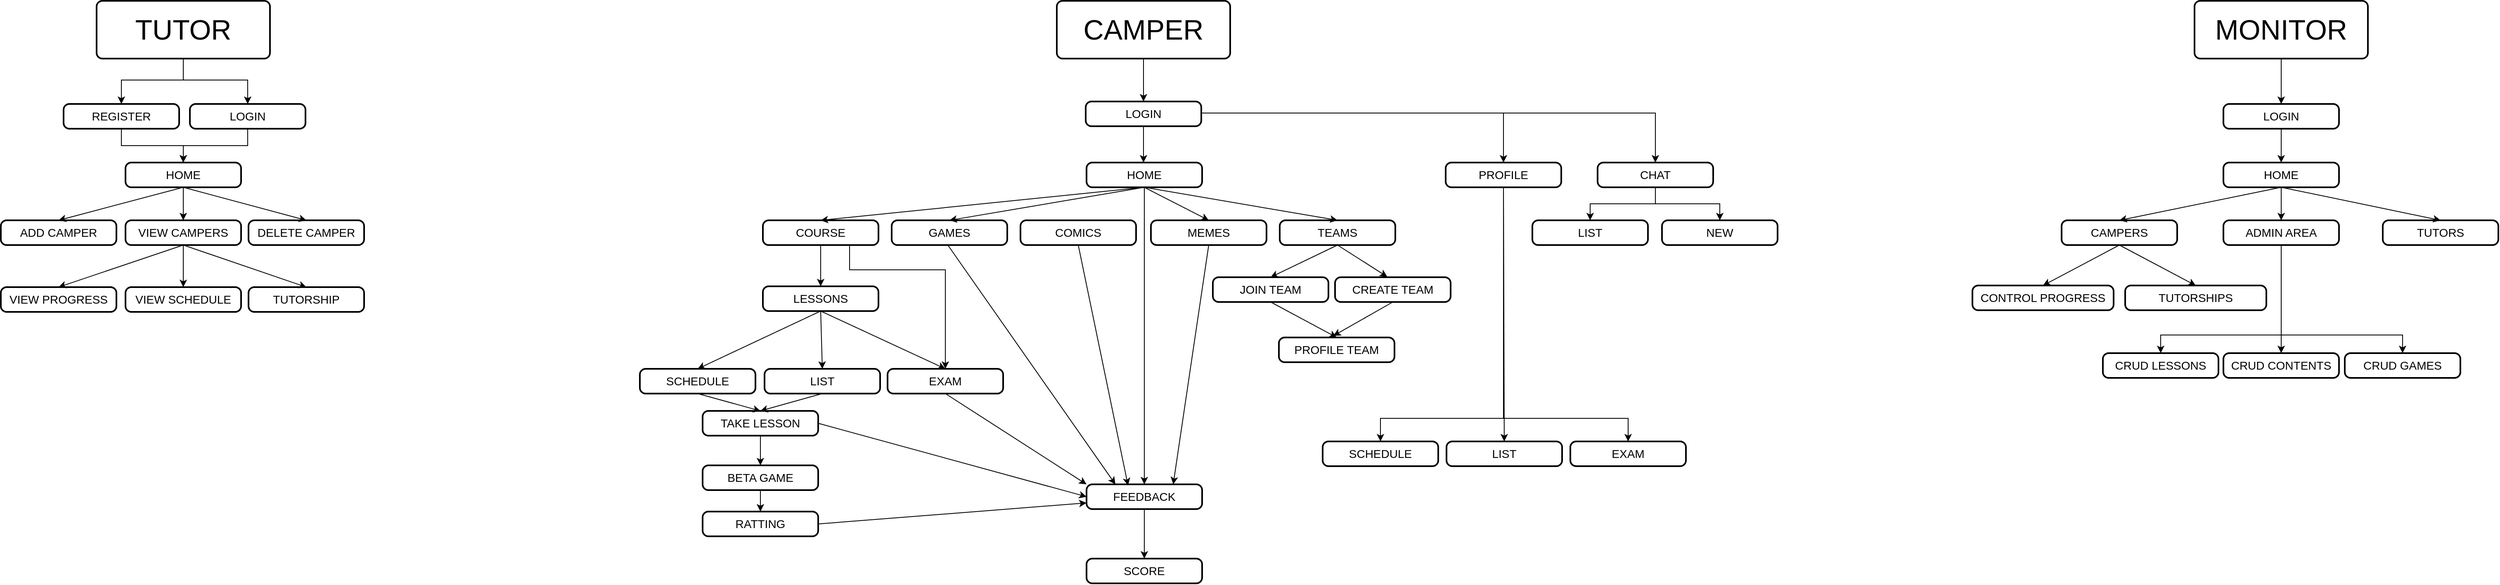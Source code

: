 <mxfile version="13.8.1" type="github">
  <diagram name="Page-1" id="edf60f1a-56cd-e834-aa8a-f176f3a09ee4">
    <mxGraphModel dx="3443" dy="1923" grid="0" gridSize="10" guides="1" tooltips="1" connect="1" arrows="1" fold="1" page="1" pageScale="1" pageWidth="1100" pageHeight="850" background="#ffffff" math="0" shadow="0">
      <root>
        <mxCell id="0" />
        <mxCell id="1" parent="0" />
        <mxCell id="YypiUaQU-NmCMD16whfk-33" value="" style="group" vertex="1" connectable="0" parent="1">
          <mxGeometry x="815" y="104" width="1378" height="706" as="geometry" />
        </mxCell>
        <mxCell id="gXM7lQSjL1Jpcok_i52--44" value="&lt;span style=&quot;font-size: 14px&quot;&gt;FEEDBACK&lt;/span&gt;" style="rounded=1;whiteSpace=wrap;html=1;absoluteArcSize=1;arcSize=14;strokeWidth=2;" parent="YypiUaQU-NmCMD16whfk-33" vertex="1">
          <mxGeometry x="541" y="586" width="140" height="30" as="geometry" />
        </mxCell>
        <mxCell id="gXM7lQSjL1Jpcok_i52--74" style="edgeStyle=none;rounded=0;orthogonalLoop=1;jettySize=auto;html=1;exitX=0.5;exitY=1;exitDx=0;exitDy=0;entryX=0.25;entryY=0;entryDx=0;entryDy=0;" parent="YypiUaQU-NmCMD16whfk-33" target="gXM7lQSjL1Jpcok_i52--44" edge="1">
          <mxGeometry relative="1" as="geometry">
            <mxPoint x="500" y="576" as="targetPoint" />
            <mxPoint x="373.0" y="296" as="sourcePoint" />
          </mxGeometry>
        </mxCell>
        <mxCell id="gXM7lQSjL1Jpcok_i52--50" value="&lt;span style=&quot;font-size: 14px&quot;&gt;GAMES&lt;/span&gt;" style="rounded=1;whiteSpace=wrap;html=1;absoluteArcSize=1;arcSize=14;strokeWidth=2;" parent="YypiUaQU-NmCMD16whfk-33" vertex="1">
          <mxGeometry x="305" y="266" width="140" height="30" as="geometry" />
        </mxCell>
        <mxCell id="gXM7lQSjL1Jpcok_i52--34" value="&lt;font style=&quot;font-size: 34px&quot;&gt;CAMPER&lt;/font&gt;" style="rounded=1;whiteSpace=wrap;html=1;absoluteArcSize=1;arcSize=14;strokeWidth=2;" parent="YypiUaQU-NmCMD16whfk-33" vertex="1">
          <mxGeometry x="505" width="210" height="70" as="geometry" />
        </mxCell>
        <mxCell id="gXM7lQSjL1Jpcok_i52--38" style="edgeStyle=none;rounded=0;orthogonalLoop=1;jettySize=auto;html=1;exitX=0.5;exitY=1;exitDx=0;exitDy=0;entryX=0.5;entryY=0;entryDx=0;entryDy=0;" parent="YypiUaQU-NmCMD16whfk-33" source="gXM7lQSjL1Jpcok_i52--40" target="gXM7lQSjL1Jpcok_i52--44" edge="1">
          <mxGeometry relative="1" as="geometry" />
        </mxCell>
        <mxCell id="gXM7lQSjL1Jpcok_i52--51" style="rounded=0;orthogonalLoop=1;jettySize=auto;elbow=vertical;html=1;exitX=0.5;exitY=1;exitDx=0;exitDy=0;entryX=0.5;entryY=0;entryDx=0;entryDy=0;" parent="YypiUaQU-NmCMD16whfk-33" source="gXM7lQSjL1Jpcok_i52--40" target="gXM7lQSjL1Jpcok_i52--50" edge="1">
          <mxGeometry relative="1" as="geometry" />
        </mxCell>
        <mxCell id="gXM7lQSjL1Jpcok_i52--54" style="edgeStyle=none;rounded=0;orthogonalLoop=1;jettySize=auto;html=1;entryX=0.5;entryY=0;entryDx=0;entryDy=0;" parent="YypiUaQU-NmCMD16whfk-33" target="gXM7lQSjL1Jpcok_i52--53" edge="1">
          <mxGeometry relative="1" as="geometry">
            <mxPoint x="1046" y="136" as="sourcePoint" />
          </mxGeometry>
        </mxCell>
        <mxCell id="gXM7lQSjL1Jpcok_i52--40" value="&lt;span style=&quot;font-size: 14px&quot;&gt;HOME&lt;/span&gt;" style="rounded=1;whiteSpace=wrap;html=1;absoluteArcSize=1;arcSize=14;strokeWidth=2;verticalAlign=middle;" parent="YypiUaQU-NmCMD16whfk-33" vertex="1">
          <mxGeometry x="541" y="196" width="140" height="30" as="geometry" />
        </mxCell>
        <mxCell id="gXM7lQSjL1Jpcok_i52--97" style="edgeStyle=none;rounded=0;orthogonalLoop=1;jettySize=auto;html=1;exitX=0.5;exitY=1;exitDx=0;exitDy=0;entryX=0.75;entryY=0;entryDx=0;entryDy=0;" parent="YypiUaQU-NmCMD16whfk-33" source="gXM7lQSjL1Jpcok_i52--43" target="gXM7lQSjL1Jpcok_i52--44" edge="1">
          <mxGeometry relative="1" as="geometry" />
        </mxCell>
        <mxCell id="gXM7lQSjL1Jpcok_i52--43" value="&lt;span style=&quot;font-size: 14px&quot;&gt;MEMES&lt;/span&gt;" style="rounded=1;whiteSpace=wrap;html=1;absoluteArcSize=1;arcSize=14;strokeWidth=2;verticalAlign=middle;" parent="YypiUaQU-NmCMD16whfk-33" vertex="1">
          <mxGeometry x="619" y="266" width="140" height="30" as="geometry" />
        </mxCell>
        <mxCell id="gXM7lQSjL1Jpcok_i52--37" style="edgeStyle=none;rounded=0;orthogonalLoop=1;jettySize=auto;html=1;entryX=0.5;entryY=0;entryDx=0;entryDy=0;exitX=0.5;exitY=1;exitDx=0;exitDy=0;" parent="YypiUaQU-NmCMD16whfk-33" source="gXM7lQSjL1Jpcok_i52--40" target="gXM7lQSjL1Jpcok_i52--43" edge="1">
          <mxGeometry relative="1" as="geometry" />
        </mxCell>
        <mxCell id="gXM7lQSjL1Jpcok_i52--45" value="&lt;span style=&quot;font-size: 14px&quot;&gt;TEAMS&lt;/span&gt;" style="rounded=1;whiteSpace=wrap;html=1;absoluteArcSize=1;arcSize=14;strokeWidth=2;" parent="YypiUaQU-NmCMD16whfk-33" vertex="1">
          <mxGeometry x="775" y="266" width="140" height="30" as="geometry" />
        </mxCell>
        <mxCell id="gXM7lQSjL1Jpcok_i52--39" style="edgeStyle=none;rounded=0;orthogonalLoop=1;jettySize=auto;html=1;exitX=0.5;exitY=1;exitDx=0;exitDy=0;entryX=0.5;entryY=0;entryDx=0;entryDy=0;" parent="YypiUaQU-NmCMD16whfk-33" source="gXM7lQSjL1Jpcok_i52--40" target="gXM7lQSjL1Jpcok_i52--45" edge="1">
          <mxGeometry relative="1" as="geometry" />
        </mxCell>
        <mxCell id="gXM7lQSjL1Jpcok_i52--48" style="edgeStyle=elbowEdgeStyle;rounded=0;orthogonalLoop=1;jettySize=auto;elbow=vertical;html=1;exitX=0.5;exitY=1;exitDx=0;exitDy=0;" parent="YypiUaQU-NmCMD16whfk-33" source="gXM7lQSjL1Jpcok_i52--49" edge="1">
          <mxGeometry relative="1" as="geometry">
            <mxPoint x="610" y="196" as="targetPoint" />
          </mxGeometry>
        </mxCell>
        <mxCell id="gXM7lQSjL1Jpcok_i52--49" value="&lt;font style=&quot;font-size: 14px&quot;&gt;LOGIN&lt;/font&gt;" style="rounded=1;whiteSpace=wrap;html=1;absoluteArcSize=1;arcSize=14;strokeWidth=2;" parent="YypiUaQU-NmCMD16whfk-33" vertex="1">
          <mxGeometry x="540" y="122" width="140" height="30" as="geometry" />
        </mxCell>
        <mxCell id="gXM7lQSjL1Jpcok_i52--33" style="edgeStyle=elbowEdgeStyle;rounded=0;orthogonalLoop=1;jettySize=auto;elbow=vertical;html=1;exitX=0.5;exitY=1;exitDx=0;exitDy=0;" parent="YypiUaQU-NmCMD16whfk-33" source="gXM7lQSjL1Jpcok_i52--34" target="gXM7lQSjL1Jpcok_i52--49" edge="1">
          <mxGeometry relative="1" as="geometry">
            <Array as="points">
              <mxPoint x="690" y="96" />
              <mxPoint x="650" y="96" />
              <mxPoint x="640" y="96" />
            </Array>
          </mxGeometry>
        </mxCell>
        <mxCell id="gXM7lQSjL1Jpcok_i52--53" value="&lt;span style=&quot;font-size: 14px&quot;&gt;PROFILE&lt;/span&gt;" style="rounded=1;whiteSpace=wrap;html=1;absoluteArcSize=1;arcSize=14;strokeWidth=2;" parent="YypiUaQU-NmCMD16whfk-33" vertex="1">
          <mxGeometry x="976" y="196.0" width="140" height="30" as="geometry" />
        </mxCell>
        <mxCell id="gXM7lQSjL1Jpcok_i52--65" value="&lt;span style=&quot;font-size: 14px&quot;&gt;SCHEDULE&lt;/span&gt;" style="rounded=1;whiteSpace=wrap;html=1;absoluteArcSize=1;arcSize=14;strokeWidth=2;" parent="YypiUaQU-NmCMD16whfk-33" vertex="1">
          <mxGeometry y="446" width="140" height="30" as="geometry" />
        </mxCell>
        <mxCell id="gXM7lQSjL1Jpcok_i52--66" value="&lt;span style=&quot;font-size: 14px&quot;&gt;LIST&lt;/span&gt;" style="rounded=1;whiteSpace=wrap;html=1;absoluteArcSize=1;arcSize=14;strokeWidth=2;" parent="YypiUaQU-NmCMD16whfk-33" vertex="1">
          <mxGeometry x="151" y="446" width="140" height="30" as="geometry" />
        </mxCell>
        <mxCell id="gXM7lQSjL1Jpcok_i52--69" style="edgeStyle=none;rounded=0;orthogonalLoop=1;jettySize=auto;html=1;exitX=0.5;exitY=1;exitDx=0;exitDy=0;entryX=0.5;entryY=0;entryDx=0;entryDy=0;" parent="YypiUaQU-NmCMD16whfk-33" source="gXM7lQSjL1Jpcok_i52--87" target="gXM7lQSjL1Jpcok_i52--66" edge="1">
          <mxGeometry relative="1" as="geometry" />
        </mxCell>
        <mxCell id="gXM7lQSjL1Jpcok_i52--67" value="&lt;span style=&quot;font-size: 14px&quot;&gt;COURSE&lt;/span&gt;" style="rounded=1;whiteSpace=wrap;html=1;absoluteArcSize=1;arcSize=14;strokeWidth=2;verticalAlign=middle;" parent="YypiUaQU-NmCMD16whfk-33" vertex="1">
          <mxGeometry x="149" y="266" width="140" height="30" as="geometry" />
        </mxCell>
        <mxCell id="gXM7lQSjL1Jpcok_i52--68" style="edgeStyle=none;rounded=0;orthogonalLoop=1;jettySize=auto;html=1;exitX=0.5;exitY=1;exitDx=0;exitDy=0;entryX=0.5;entryY=0;entryDx=0;entryDy=0;" parent="YypiUaQU-NmCMD16whfk-33" source="gXM7lQSjL1Jpcok_i52--40" target="gXM7lQSjL1Jpcok_i52--67" edge="1">
          <mxGeometry relative="1" as="geometry" />
        </mxCell>
        <mxCell id="gXM7lQSjL1Jpcok_i52--99" style="edgeStyle=none;rounded=0;orthogonalLoop=1;jettySize=auto;html=1;exitX=1;exitY=0.5;exitDx=0;exitDy=0;entryX=0;entryY=0.5;entryDx=0;entryDy=0;" parent="YypiUaQU-NmCMD16whfk-33" source="gXM7lQSjL1Jpcok_i52--70" target="gXM7lQSjL1Jpcok_i52--44" edge="1">
          <mxGeometry relative="1" as="geometry" />
        </mxCell>
        <mxCell id="gXM7lQSjL1Jpcok_i52--70" value="&lt;span style=&quot;font-size: 14px&quot;&gt;TAKE LESSON&lt;/span&gt;" style="rounded=1;whiteSpace=wrap;html=1;absoluteArcSize=1;arcSize=14;strokeWidth=2;" parent="YypiUaQU-NmCMD16whfk-33" vertex="1">
          <mxGeometry x="76" y="497" width="140" height="30" as="geometry" />
        </mxCell>
        <mxCell id="gXM7lQSjL1Jpcok_i52--71" style="edgeStyle=none;rounded=0;orthogonalLoop=1;jettySize=auto;html=1;exitX=0.5;exitY=1;exitDx=0;exitDy=0;entryX=0.5;entryY=0;entryDx=0;entryDy=0;" parent="YypiUaQU-NmCMD16whfk-33" source="gXM7lQSjL1Jpcok_i52--65" target="gXM7lQSjL1Jpcok_i52--70" edge="1">
          <mxGeometry relative="1" as="geometry" />
        </mxCell>
        <mxCell id="gXM7lQSjL1Jpcok_i52--72" style="edgeStyle=none;rounded=0;orthogonalLoop=1;jettySize=auto;html=1;exitX=0.5;exitY=1;exitDx=0;exitDy=0;entryX=0.5;entryY=0;entryDx=0;entryDy=0;" parent="YypiUaQU-NmCMD16whfk-33" source="gXM7lQSjL1Jpcok_i52--66" target="gXM7lQSjL1Jpcok_i52--70" edge="1">
          <mxGeometry relative="1" as="geometry" />
        </mxCell>
        <mxCell id="gXM7lQSjL1Jpcok_i52--77" value="&lt;span style=&quot;font-size: 14px&quot;&gt;BETA GAME&lt;/span&gt;" style="rounded=1;whiteSpace=wrap;html=1;absoluteArcSize=1;arcSize=14;strokeWidth=2;" parent="YypiUaQU-NmCMD16whfk-33" vertex="1">
          <mxGeometry x="76" y="563" width="140" height="30" as="geometry" />
        </mxCell>
        <mxCell id="gXM7lQSjL1Jpcok_i52--78" style="edgeStyle=none;rounded=0;orthogonalLoop=1;jettySize=auto;html=1;exitX=0.5;exitY=1;exitDx=0;exitDy=0;entryX=0.5;entryY=0;entryDx=0;entryDy=0;" parent="YypiUaQU-NmCMD16whfk-33" source="gXM7lQSjL1Jpcok_i52--70" target="gXM7lQSjL1Jpcok_i52--77" edge="1">
          <mxGeometry relative="1" as="geometry" />
        </mxCell>
        <mxCell id="gXM7lQSjL1Jpcok_i52--100" style="edgeStyle=none;rounded=0;orthogonalLoop=1;jettySize=auto;html=1;exitX=1;exitY=0.5;exitDx=0;exitDy=0;entryX=0;entryY=0.75;entryDx=0;entryDy=0;" parent="YypiUaQU-NmCMD16whfk-33" source="gXM7lQSjL1Jpcok_i52--79" target="gXM7lQSjL1Jpcok_i52--44" edge="1">
          <mxGeometry relative="1" as="geometry" />
        </mxCell>
        <mxCell id="gXM7lQSjL1Jpcok_i52--79" value="&lt;span style=&quot;font-size: 14px&quot;&gt;RATTING&lt;/span&gt;" style="rounded=1;whiteSpace=wrap;html=1;absoluteArcSize=1;arcSize=14;strokeWidth=2;" parent="YypiUaQU-NmCMD16whfk-33" vertex="1">
          <mxGeometry x="76" y="619" width="140" height="30" as="geometry" />
        </mxCell>
        <mxCell id="gXM7lQSjL1Jpcok_i52--80" style="edgeStyle=none;rounded=0;orthogonalLoop=1;jettySize=auto;html=1;exitX=0.5;exitY=1;exitDx=0;exitDy=0;entryX=0.5;entryY=0;entryDx=0;entryDy=0;" parent="YypiUaQU-NmCMD16whfk-33" source="gXM7lQSjL1Jpcok_i52--77" target="gXM7lQSjL1Jpcok_i52--79" edge="1">
          <mxGeometry relative="1" as="geometry" />
        </mxCell>
        <mxCell id="gXM7lQSjL1Jpcok_i52--81" value="&lt;span style=&quot;font-size: 14px&quot;&gt;JOIN TEAM&lt;/span&gt;" style="rounded=1;whiteSpace=wrap;html=1;absoluteArcSize=1;arcSize=14;strokeWidth=2;" parent="YypiUaQU-NmCMD16whfk-33" vertex="1">
          <mxGeometry x="694" y="335" width="140" height="30" as="geometry" />
        </mxCell>
        <mxCell id="gXM7lQSjL1Jpcok_i52--82" style="edgeStyle=none;rounded=0;orthogonalLoop=1;jettySize=auto;html=1;exitX=0.5;exitY=1;exitDx=0;exitDy=0;entryX=0.5;entryY=0;entryDx=0;entryDy=0;" parent="YypiUaQU-NmCMD16whfk-33" source="gXM7lQSjL1Jpcok_i52--45" target="gXM7lQSjL1Jpcok_i52--81" edge="1">
          <mxGeometry relative="1" as="geometry" />
        </mxCell>
        <mxCell id="gXM7lQSjL1Jpcok_i52--109" style="edgeStyle=none;rounded=0;orthogonalLoop=1;jettySize=auto;html=1;exitX=0.5;exitY=1;exitDx=0;exitDy=0;" parent="YypiUaQU-NmCMD16whfk-33" source="gXM7lQSjL1Jpcok_i52--83" edge="1">
          <mxGeometry relative="1" as="geometry">
            <mxPoint x="840" y="406" as="targetPoint" />
          </mxGeometry>
        </mxCell>
        <mxCell id="gXM7lQSjL1Jpcok_i52--83" value="&lt;span style=&quot;font-size: 14px&quot;&gt;CREATE TEAM&lt;/span&gt;" style="rounded=1;whiteSpace=wrap;html=1;absoluteArcSize=1;arcSize=14;strokeWidth=2;" parent="YypiUaQU-NmCMD16whfk-33" vertex="1">
          <mxGeometry x="842" y="335" width="140" height="30" as="geometry" />
        </mxCell>
        <mxCell id="gXM7lQSjL1Jpcok_i52--84" style="edgeStyle=none;rounded=0;orthogonalLoop=1;jettySize=auto;html=1;exitX=0.5;exitY=1;exitDx=0;exitDy=0;entryX=0.452;entryY=-0.018;entryDx=0;entryDy=0;entryPerimeter=0;" parent="YypiUaQU-NmCMD16whfk-33" source="gXM7lQSjL1Jpcok_i52--45" target="gXM7lQSjL1Jpcok_i52--83" edge="1">
          <mxGeometry relative="1" as="geometry" />
        </mxCell>
        <mxCell id="gXM7lQSjL1Jpcok_i52--88" value="" style="edgeStyle=none;rounded=0;orthogonalLoop=1;jettySize=auto;html=1;" parent="YypiUaQU-NmCMD16whfk-33" source="gXM7lQSjL1Jpcok_i52--67" target="gXM7lQSjL1Jpcok_i52--87" edge="1">
          <mxGeometry relative="1" as="geometry" />
        </mxCell>
        <mxCell id="gXM7lQSjL1Jpcok_i52--87" value="&lt;span style=&quot;font-size: 14px&quot;&gt;LESSONS&lt;/span&gt;" style="rounded=1;whiteSpace=wrap;html=1;absoluteArcSize=1;arcSize=14;strokeWidth=2;verticalAlign=middle;" parent="YypiUaQU-NmCMD16whfk-33" vertex="1">
          <mxGeometry x="149" y="346" width="140" height="30" as="geometry" />
        </mxCell>
        <mxCell id="gXM7lQSjL1Jpcok_i52--64" style="edgeStyle=none;rounded=0;orthogonalLoop=1;jettySize=auto;html=1;exitX=0.5;exitY=1;exitDx=0;exitDy=0;entryX=0.5;entryY=0;entryDx=0;entryDy=0;" parent="YypiUaQU-NmCMD16whfk-33" source="gXM7lQSjL1Jpcok_i52--87" target="gXM7lQSjL1Jpcok_i52--65" edge="1">
          <mxGeometry relative="1" as="geometry">
            <mxPoint x="309" y="346" as="targetPoint" />
          </mxGeometry>
        </mxCell>
        <mxCell id="gXM7lQSjL1Jpcok_i52--98" style="edgeStyle=none;rounded=0;orthogonalLoop=1;jettySize=auto;html=1;exitX=0.5;exitY=1;exitDx=0;exitDy=0;entryX=0;entryY=0;entryDx=0;entryDy=0;" parent="YypiUaQU-NmCMD16whfk-33" source="gXM7lQSjL1Jpcok_i52--89" target="gXM7lQSjL1Jpcok_i52--44" edge="1">
          <mxGeometry relative="1" as="geometry" />
        </mxCell>
        <mxCell id="gXM7lQSjL1Jpcok_i52--89" value="&lt;span style=&quot;font-size: 14px&quot;&gt;EXAM&lt;/span&gt;" style="rounded=1;whiteSpace=wrap;html=1;absoluteArcSize=1;arcSize=14;strokeWidth=2;" parent="YypiUaQU-NmCMD16whfk-33" vertex="1">
          <mxGeometry x="300" y="446" width="140" height="30" as="geometry" />
        </mxCell>
        <mxCell id="gXM7lQSjL1Jpcok_i52--91" style="edgeStyle=orthogonalEdgeStyle;rounded=0;orthogonalLoop=1;jettySize=auto;html=1;exitX=0.75;exitY=1;exitDx=0;exitDy=0;" parent="YypiUaQU-NmCMD16whfk-33" source="gXM7lQSjL1Jpcok_i52--67" target="gXM7lQSjL1Jpcok_i52--89" edge="1">
          <mxGeometry relative="1" as="geometry">
            <Array as="points">
              <mxPoint x="254" y="326" />
              <mxPoint x="370" y="326" />
            </Array>
          </mxGeometry>
        </mxCell>
        <mxCell id="gXM7lQSjL1Jpcok_i52--90" style="edgeStyle=none;rounded=0;orthogonalLoop=1;jettySize=auto;html=1;exitX=0.5;exitY=1;exitDx=0;exitDy=0;entryX=0.5;entryY=0;entryDx=0;entryDy=0;" parent="YypiUaQU-NmCMD16whfk-33" source="gXM7lQSjL1Jpcok_i52--87" target="gXM7lQSjL1Jpcok_i52--89" edge="1">
          <mxGeometry relative="1" as="geometry" />
        </mxCell>
        <mxCell id="gXM7lQSjL1Jpcok_i52--96" style="edgeStyle=none;rounded=0;orthogonalLoop=1;jettySize=auto;html=1;exitX=0.5;exitY=1;exitDx=0;exitDy=0;entryX=0.359;entryY=0.043;entryDx=0;entryDy=0;entryPerimeter=0;" parent="YypiUaQU-NmCMD16whfk-33" source="gXM7lQSjL1Jpcok_i52--94" target="gXM7lQSjL1Jpcok_i52--44" edge="1">
          <mxGeometry relative="1" as="geometry" />
        </mxCell>
        <mxCell id="gXM7lQSjL1Jpcok_i52--94" value="&lt;span style=&quot;font-size: 14px&quot;&gt;COMICS&lt;/span&gt;" style="rounded=1;whiteSpace=wrap;html=1;absoluteArcSize=1;arcSize=14;strokeWidth=2;" parent="YypiUaQU-NmCMD16whfk-33" vertex="1">
          <mxGeometry x="461" y="266" width="140" height="30" as="geometry" />
        </mxCell>
        <mxCell id="gXM7lQSjL1Jpcok_i52--101" value="&lt;span style=&quot;font-size: 14px&quot;&gt;SCORE&lt;/span&gt;" style="rounded=1;whiteSpace=wrap;html=1;absoluteArcSize=1;arcSize=14;strokeWidth=2;" parent="YypiUaQU-NmCMD16whfk-33" vertex="1">
          <mxGeometry x="541.0" y="676" width="140" height="30" as="geometry" />
        </mxCell>
        <mxCell id="gXM7lQSjL1Jpcok_i52--102" style="edgeStyle=none;rounded=0;orthogonalLoop=1;jettySize=auto;html=1;exitX=0.5;exitY=1;exitDx=0;exitDy=0;entryX=0.5;entryY=0;entryDx=0;entryDy=0;" parent="YypiUaQU-NmCMD16whfk-33" source="gXM7lQSjL1Jpcok_i52--44" target="gXM7lQSjL1Jpcok_i52--101" edge="1">
          <mxGeometry relative="1" as="geometry" />
        </mxCell>
        <mxCell id="gXM7lQSjL1Jpcok_i52--104" value="&lt;span style=&quot;font-size: 14px&quot;&gt;PROFILE TEAM&lt;/span&gt;" style="rounded=1;whiteSpace=wrap;html=1;absoluteArcSize=1;arcSize=14;strokeWidth=2;" parent="YypiUaQU-NmCMD16whfk-33" vertex="1">
          <mxGeometry x="774" y="408" width="140" height="30" as="geometry" />
        </mxCell>
        <mxCell id="gXM7lQSjL1Jpcok_i52--108" style="edgeStyle=none;rounded=0;orthogonalLoop=1;jettySize=auto;html=1;exitX=0.5;exitY=1;exitDx=0;exitDy=0;entryX=0.5;entryY=0;entryDx=0;entryDy=0;" parent="YypiUaQU-NmCMD16whfk-33" source="gXM7lQSjL1Jpcok_i52--81" target="gXM7lQSjL1Jpcok_i52--104" edge="1">
          <mxGeometry relative="1" as="geometry" />
        </mxCell>
        <mxCell id="gXM7lQSjL1Jpcok_i52--111" value="&lt;span style=&quot;font-size: 14px&quot;&gt;CHAT&lt;/span&gt;" style="rounded=1;whiteSpace=wrap;html=1;absoluteArcSize=1;arcSize=14;strokeWidth=2;verticalAlign=middle;" parent="YypiUaQU-NmCMD16whfk-33" vertex="1">
          <mxGeometry x="1160" y="196.0" width="140" height="30" as="geometry" />
        </mxCell>
        <mxCell id="gXM7lQSjL1Jpcok_i52--112" style="edgeStyle=orthogonalEdgeStyle;rounded=0;orthogonalLoop=1;jettySize=auto;html=1;exitX=1;exitY=0.5;exitDx=0;exitDy=0;entryX=0.5;entryY=0;entryDx=0;entryDy=0;" parent="YypiUaQU-NmCMD16whfk-33" source="gXM7lQSjL1Jpcok_i52--49" target="gXM7lQSjL1Jpcok_i52--111" edge="1">
          <mxGeometry relative="1" as="geometry">
            <Array as="points">
              <mxPoint x="680" y="136" />
              <mxPoint x="1230" y="136" />
            </Array>
          </mxGeometry>
        </mxCell>
        <mxCell id="gXM7lQSjL1Jpcok_i52--115" value="&lt;span style=&quot;font-size: 14px&quot;&gt;LIST&lt;/span&gt;" style="rounded=1;whiteSpace=wrap;html=1;absoluteArcSize=1;arcSize=14;strokeWidth=2;" parent="YypiUaQU-NmCMD16whfk-33" vertex="1">
          <mxGeometry x="1081" y="266" width="140" height="30" as="geometry" />
        </mxCell>
        <mxCell id="gXM7lQSjL1Jpcok_i52--122" style="edgeStyle=orthogonalEdgeStyle;rounded=0;orthogonalLoop=1;jettySize=auto;html=1;exitX=0.5;exitY=1;exitDx=0;exitDy=0;entryX=0.5;entryY=0;entryDx=0;entryDy=0;" parent="YypiUaQU-NmCMD16whfk-33" source="gXM7lQSjL1Jpcok_i52--111" target="gXM7lQSjL1Jpcok_i52--115" edge="1">
          <mxGeometry relative="1" as="geometry" />
        </mxCell>
        <mxCell id="gXM7lQSjL1Jpcok_i52--116" value="&lt;span style=&quot;font-size: 14px&quot;&gt;NEW&lt;/span&gt;" style="rounded=1;whiteSpace=wrap;html=1;absoluteArcSize=1;arcSize=14;strokeWidth=2;" parent="YypiUaQU-NmCMD16whfk-33" vertex="1">
          <mxGeometry x="1238" y="266" width="140" height="30" as="geometry" />
        </mxCell>
        <mxCell id="gXM7lQSjL1Jpcok_i52--123" style="edgeStyle=orthogonalEdgeStyle;rounded=0;orthogonalLoop=1;jettySize=auto;html=1;exitX=0.5;exitY=1;exitDx=0;exitDy=0;entryX=0.5;entryY=0;entryDx=0;entryDy=0;" parent="YypiUaQU-NmCMD16whfk-33" source="gXM7lQSjL1Jpcok_i52--111" target="gXM7lQSjL1Jpcok_i52--116" edge="1">
          <mxGeometry relative="1" as="geometry" />
        </mxCell>
        <mxCell id="kyfAYZM5BdH2XVyo6rza-8" value="&lt;span style=&quot;font-size: 14px&quot;&gt;SCHEDULE&lt;/span&gt;" style="rounded=1;whiteSpace=wrap;html=1;absoluteArcSize=1;arcSize=14;strokeWidth=2;" parent="YypiUaQU-NmCMD16whfk-33" vertex="1">
          <mxGeometry x="827" y="534" width="140" height="30" as="geometry" />
        </mxCell>
        <mxCell id="kyfAYZM5BdH2XVyo6rza-1" style="edgeStyle=orthogonalEdgeStyle;rounded=0;orthogonalLoop=1;jettySize=auto;html=1;exitX=0.5;exitY=1;exitDx=0;exitDy=0;entryX=0.5;entryY=0;entryDx=0;entryDy=0;" parent="YypiUaQU-NmCMD16whfk-33" source="gXM7lQSjL1Jpcok_i52--53" target="kyfAYZM5BdH2XVyo6rza-8" edge="1">
          <mxGeometry relative="1" as="geometry">
            <mxPoint x="990" y="444" as="targetPoint" />
            <Array as="points">
              <mxPoint x="1046" y="506" />
              <mxPoint x="897" y="506" />
            </Array>
          </mxGeometry>
        </mxCell>
        <mxCell id="kyfAYZM5BdH2XVyo6rza-9" value="&lt;span style=&quot;font-size: 14px&quot;&gt;LIST&lt;/span&gt;" style="rounded=1;whiteSpace=wrap;html=1;absoluteArcSize=1;arcSize=14;strokeWidth=2;" parent="YypiUaQU-NmCMD16whfk-33" vertex="1">
          <mxGeometry x="977" y="534" width="140" height="30" as="geometry" />
        </mxCell>
        <mxCell id="kyfAYZM5BdH2XVyo6rza-11" style="edgeStyle=none;rounded=0;orthogonalLoop=1;jettySize=auto;html=1;exitX=0.5;exitY=1;exitDx=0;exitDy=0;" parent="YypiUaQU-NmCMD16whfk-33" source="gXM7lQSjL1Jpcok_i52--53" target="kyfAYZM5BdH2XVyo6rza-9" edge="1">
          <mxGeometry relative="1" as="geometry" />
        </mxCell>
        <mxCell id="kyfAYZM5BdH2XVyo6rza-10" value="&lt;span style=&quot;font-size: 14px&quot;&gt;EXAM&lt;/span&gt;" style="rounded=1;whiteSpace=wrap;html=1;absoluteArcSize=1;arcSize=14;strokeWidth=2;" parent="YypiUaQU-NmCMD16whfk-33" vertex="1">
          <mxGeometry x="1127" y="534" width="140" height="30" as="geometry" />
        </mxCell>
        <mxCell id="kyfAYZM5BdH2XVyo6rza-12" style="edgeStyle=orthogonalEdgeStyle;rounded=0;orthogonalLoop=1;jettySize=auto;html=1;exitX=0.5;exitY=1;exitDx=0;exitDy=0;entryX=0.5;entryY=0;entryDx=0;entryDy=0;" parent="YypiUaQU-NmCMD16whfk-33" source="gXM7lQSjL1Jpcok_i52--53" target="kyfAYZM5BdH2XVyo6rza-10" edge="1">
          <mxGeometry relative="1" as="geometry">
            <Array as="points">
              <mxPoint x="1046" y="506" />
              <mxPoint x="1197" y="506" />
            </Array>
          </mxGeometry>
        </mxCell>
        <mxCell id="YypiUaQU-NmCMD16whfk-34" value="" style="group" vertex="1" connectable="0" parent="1">
          <mxGeometry x="41" y="104" width="440" height="377" as="geometry" />
        </mxCell>
        <mxCell id="gXM7lQSjL1Jpcok_i52--10" value="&lt;font style=&quot;font-size: 34px&quot;&gt;TUTOR&lt;/font&gt;" style="rounded=1;whiteSpace=wrap;html=1;absoluteArcSize=1;arcSize=14;strokeWidth=2;" parent="YypiUaQU-NmCMD16whfk-34" vertex="1">
          <mxGeometry x="116" width="210" height="70" as="geometry" />
        </mxCell>
        <mxCell id="gXM7lQSjL1Jpcok_i52--12" value="&lt;font style=&quot;font-size: 14px&quot;&gt;REGISTER&lt;/font&gt;" style="rounded=1;whiteSpace=wrap;html=1;absoluteArcSize=1;arcSize=14;strokeWidth=2;" parent="YypiUaQU-NmCMD16whfk-34" vertex="1">
          <mxGeometry x="76" y="125" width="140" height="30" as="geometry" />
        </mxCell>
        <mxCell id="gXM7lQSjL1Jpcok_i52--11" style="edgeStyle=elbowEdgeStyle;rounded=0;orthogonalLoop=1;jettySize=auto;html=1;exitX=0.5;exitY=1;exitDx=0;exitDy=0;entryX=0.5;entryY=0;entryDx=0;entryDy=0;elbow=vertical;" parent="YypiUaQU-NmCMD16whfk-34" source="gXM7lQSjL1Jpcok_i52--10" target="gXM7lQSjL1Jpcok_i52--12" edge="1">
          <mxGeometry relative="1" as="geometry">
            <mxPoint x="221" y="126" as="targetPoint" />
            <Array as="points">
              <mxPoint x="286" y="96" />
            </Array>
          </mxGeometry>
        </mxCell>
        <mxCell id="gXM7lQSjL1Jpcok_i52--14" value="&lt;span style=&quot;font-size: 14px&quot;&gt;HOME&lt;/span&gt;" style="rounded=1;whiteSpace=wrap;html=1;absoluteArcSize=1;arcSize=14;strokeWidth=2;verticalAlign=middle;" parent="YypiUaQU-NmCMD16whfk-34" vertex="1">
          <mxGeometry x="151" y="196" width="140" height="30" as="geometry" />
        </mxCell>
        <mxCell id="gXM7lQSjL1Jpcok_i52--30" style="edgeStyle=elbowEdgeStyle;rounded=0;orthogonalLoop=1;jettySize=auto;elbow=vertical;html=1;exitX=0.5;exitY=1;exitDx=0;exitDy=0;entryX=0.5;entryY=0;entryDx=0;entryDy=0;" parent="YypiUaQU-NmCMD16whfk-34" source="gXM7lQSjL1Jpcok_i52--12" target="gXM7lQSjL1Jpcok_i52--14" edge="1">
          <mxGeometry relative="1" as="geometry" />
        </mxCell>
        <mxCell id="gXM7lQSjL1Jpcok_i52--15" value="&lt;span style=&quot;font-size: 14px&quot;&gt;VIEW CAMPERS&lt;/span&gt;" style="rounded=1;whiteSpace=wrap;html=1;absoluteArcSize=1;arcSize=14;strokeWidth=2;verticalAlign=middle;" parent="YypiUaQU-NmCMD16whfk-34" vertex="1">
          <mxGeometry x="151" y="266" width="140" height="30" as="geometry" />
        </mxCell>
        <mxCell id="gXM7lQSjL1Jpcok_i52--20" style="edgeStyle=none;rounded=0;orthogonalLoop=1;jettySize=auto;html=1;entryX=0.5;entryY=0;entryDx=0;entryDy=0;" parent="YypiUaQU-NmCMD16whfk-34" source="gXM7lQSjL1Jpcok_i52--14" target="gXM7lQSjL1Jpcok_i52--15" edge="1">
          <mxGeometry relative="1" as="geometry" />
        </mxCell>
        <mxCell id="gXM7lQSjL1Jpcok_i52--16" value="&lt;span style=&quot;font-size: 14px&quot;&gt;ADD CAMPER&lt;/span&gt;" style="rounded=1;whiteSpace=wrap;html=1;absoluteArcSize=1;arcSize=14;strokeWidth=2;" parent="YypiUaQU-NmCMD16whfk-34" vertex="1">
          <mxGeometry y="266" width="140" height="30" as="geometry" />
        </mxCell>
        <mxCell id="gXM7lQSjL1Jpcok_i52--21" style="edgeStyle=none;rounded=0;orthogonalLoop=1;jettySize=auto;html=1;exitX=0.5;exitY=1;exitDx=0;exitDy=0;entryX=0.5;entryY=0;entryDx=0;entryDy=0;" parent="YypiUaQU-NmCMD16whfk-34" source="gXM7lQSjL1Jpcok_i52--14" target="gXM7lQSjL1Jpcok_i52--16" edge="1">
          <mxGeometry relative="1" as="geometry" />
        </mxCell>
        <mxCell id="gXM7lQSjL1Jpcok_i52--17" value="&lt;span style=&quot;font-size: 14px&quot;&gt;DELETE CAMPER&lt;/span&gt;" style="rounded=1;whiteSpace=wrap;html=1;absoluteArcSize=1;arcSize=14;strokeWidth=2;" parent="YypiUaQU-NmCMD16whfk-34" vertex="1">
          <mxGeometry x="300" y="266" width="140" height="30" as="geometry" />
        </mxCell>
        <mxCell id="gXM7lQSjL1Jpcok_i52--22" style="edgeStyle=none;rounded=0;orthogonalLoop=1;jettySize=auto;html=1;exitX=0.5;exitY=1;exitDx=0;exitDy=0;entryX=0.5;entryY=0;entryDx=0;entryDy=0;" parent="YypiUaQU-NmCMD16whfk-34" source="gXM7lQSjL1Jpcok_i52--14" target="gXM7lQSjL1Jpcok_i52--17" edge="1">
          <mxGeometry relative="1" as="geometry" />
        </mxCell>
        <mxCell id="gXM7lQSjL1Jpcok_i52--24" value="&lt;span style=&quot;font-size: 14px&quot;&gt;VIEW PROGRESS&lt;/span&gt;" style="rounded=1;whiteSpace=wrap;html=1;absoluteArcSize=1;arcSize=14;strokeWidth=2;verticalAlign=middle;" parent="YypiUaQU-NmCMD16whfk-34" vertex="1">
          <mxGeometry y="347" width="140" height="30" as="geometry" />
        </mxCell>
        <mxCell id="gXM7lQSjL1Jpcok_i52--23" style="edgeStyle=none;rounded=0;orthogonalLoop=1;jettySize=auto;html=1;entryX=0.5;entryY=0;entryDx=0;entryDy=0;exitX=0.5;exitY=1;exitDx=0;exitDy=0;" parent="YypiUaQU-NmCMD16whfk-34" source="gXM7lQSjL1Jpcok_i52--15" target="gXM7lQSjL1Jpcok_i52--24" edge="1">
          <mxGeometry relative="1" as="geometry">
            <mxPoint x="221" y="346" as="targetPoint" />
          </mxGeometry>
        </mxCell>
        <mxCell id="gXM7lQSjL1Jpcok_i52--25" value="&lt;span style=&quot;font-size: 14px&quot;&gt;TUTORSHIP&lt;/span&gt;" style="rounded=1;whiteSpace=wrap;html=1;absoluteArcSize=1;arcSize=14;strokeWidth=2;verticalAlign=middle;" parent="YypiUaQU-NmCMD16whfk-34" vertex="1">
          <mxGeometry x="300" y="347" width="140" height="30" as="geometry" />
        </mxCell>
        <mxCell id="gXM7lQSjL1Jpcok_i52--26" style="edgeStyle=none;rounded=0;orthogonalLoop=1;jettySize=auto;html=1;exitX=0.5;exitY=1;exitDx=0;exitDy=0;entryX=0.5;entryY=0;entryDx=0;entryDy=0;" parent="YypiUaQU-NmCMD16whfk-34" source="gXM7lQSjL1Jpcok_i52--15" target="gXM7lQSjL1Jpcok_i52--25" edge="1">
          <mxGeometry relative="1" as="geometry" />
        </mxCell>
        <mxCell id="gXM7lQSjL1Jpcok_i52--31" style="edgeStyle=elbowEdgeStyle;rounded=0;orthogonalLoop=1;jettySize=auto;elbow=vertical;html=1;exitX=0.5;exitY=1;exitDx=0;exitDy=0;entryX=0.5;entryY=0;entryDx=0;entryDy=0;" parent="YypiUaQU-NmCMD16whfk-34" source="gXM7lQSjL1Jpcok_i52--28" target="gXM7lQSjL1Jpcok_i52--14" edge="1">
          <mxGeometry relative="1" as="geometry">
            <mxPoint x="219" y="196" as="targetPoint" />
          </mxGeometry>
        </mxCell>
        <mxCell id="gXM7lQSjL1Jpcok_i52--28" value="&lt;font style=&quot;font-size: 14px&quot;&gt;LOGIN&lt;/font&gt;" style="rounded=1;whiteSpace=wrap;html=1;absoluteArcSize=1;arcSize=14;strokeWidth=2;" parent="YypiUaQU-NmCMD16whfk-34" vertex="1">
          <mxGeometry x="229" y="125" width="140" height="30" as="geometry" />
        </mxCell>
        <mxCell id="gXM7lQSjL1Jpcok_i52--29" style="edgeStyle=elbowEdgeStyle;rounded=0;orthogonalLoop=1;jettySize=auto;elbow=vertical;html=1;exitX=0.5;exitY=1;exitDx=0;exitDy=0;" parent="YypiUaQU-NmCMD16whfk-34" source="gXM7lQSjL1Jpcok_i52--10" target="gXM7lQSjL1Jpcok_i52--28" edge="1">
          <mxGeometry relative="1" as="geometry">
            <Array as="points">
              <mxPoint x="299" y="96" />
              <mxPoint x="259" y="96" />
              <mxPoint x="249" y="96" />
            </Array>
          </mxGeometry>
        </mxCell>
        <mxCell id="gXM7lQSjL1Jpcok_i52--56" value="&lt;span style=&quot;font-size: 14px&quot;&gt;VIEW SCHEDULE&lt;/span&gt;" style="rounded=1;whiteSpace=wrap;html=1;absoluteArcSize=1;arcSize=14;strokeWidth=2;verticalAlign=middle;" parent="YypiUaQU-NmCMD16whfk-34" vertex="1">
          <mxGeometry x="151" y="347" width="140" height="30" as="geometry" />
        </mxCell>
        <mxCell id="gXM7lQSjL1Jpcok_i52--63" style="edgeStyle=none;rounded=0;orthogonalLoop=1;jettySize=auto;html=1;exitX=0.5;exitY=1;exitDx=0;exitDy=0;entryX=0.5;entryY=0;entryDx=0;entryDy=0;" parent="YypiUaQU-NmCMD16whfk-34" source="gXM7lQSjL1Jpcok_i52--15" target="gXM7lQSjL1Jpcok_i52--56" edge="1">
          <mxGeometry relative="1" as="geometry" />
        </mxCell>
        <mxCell id="YypiUaQU-NmCMD16whfk-35" value="" style="group" vertex="1" connectable="0" parent="1">
          <mxGeometry x="2429.0" y="104" width="637.0" height="457" as="geometry" />
        </mxCell>
        <mxCell id="YypiUaQU-NmCMD16whfk-3" value="&lt;span style=&quot;font-size: 34px&quot;&gt;MONITOR&lt;/span&gt;" style="rounded=1;whiteSpace=wrap;html=1;absoluteArcSize=1;arcSize=14;strokeWidth=2;" vertex="1" parent="YypiUaQU-NmCMD16whfk-35">
          <mxGeometry x="269.0" width="210" height="70" as="geometry" />
        </mxCell>
        <mxCell id="YypiUaQU-NmCMD16whfk-9" value="&lt;span style=&quot;font-size: 14px&quot;&gt;HOME&lt;/span&gt;" style="rounded=1;whiteSpace=wrap;html=1;absoluteArcSize=1;arcSize=14;strokeWidth=2;verticalAlign=middle;" vertex="1" parent="YypiUaQU-NmCMD16whfk-35">
          <mxGeometry x="304.0" y="196" width="140" height="30" as="geometry" />
        </mxCell>
        <mxCell id="YypiUaQU-NmCMD16whfk-32" style="edgeStyle=elbowEdgeStyle;rounded=0;orthogonalLoop=1;jettySize=auto;elbow=vertical;html=1;entryX=0.5;entryY=0;entryDx=0;entryDy=0;" edge="1" parent="YypiUaQU-NmCMD16whfk-35" target="YypiUaQU-NmCMD16whfk-28">
          <mxGeometry relative="1" as="geometry">
            <mxPoint x="374.0" y="302" as="sourcePoint" />
            <Array as="points">
              <mxPoint x="303.0" y="405" />
            </Array>
          </mxGeometry>
        </mxCell>
        <mxCell id="YypiUaQU-NmCMD16whfk-13" value="&lt;span style=&quot;font-size: 14px&quot;&gt;ADMIN AREA&lt;/span&gt;" style="rounded=1;whiteSpace=wrap;html=1;absoluteArcSize=1;arcSize=14;strokeWidth=2;verticalAlign=middle;" vertex="1" parent="YypiUaQU-NmCMD16whfk-35">
          <mxGeometry x="304.0" y="266" width="140" height="30" as="geometry" />
        </mxCell>
        <mxCell id="YypiUaQU-NmCMD16whfk-6" style="edgeStyle=none;rounded=0;orthogonalLoop=1;jettySize=auto;html=1;entryX=0.5;entryY=0;entryDx=0;entryDy=0;" edge="1" source="YypiUaQU-NmCMD16whfk-9" target="YypiUaQU-NmCMD16whfk-13" parent="YypiUaQU-NmCMD16whfk-35">
          <mxGeometry relative="1" as="geometry" />
        </mxCell>
        <mxCell id="YypiUaQU-NmCMD16whfk-14" value="&lt;span style=&quot;font-size: 14px&quot;&gt;CAMPERS&lt;/span&gt;" style="rounded=1;whiteSpace=wrap;html=1;absoluteArcSize=1;arcSize=14;strokeWidth=2;" vertex="1" parent="YypiUaQU-NmCMD16whfk-35">
          <mxGeometry x="108" y="266" width="140" height="30" as="geometry" />
        </mxCell>
        <mxCell id="YypiUaQU-NmCMD16whfk-7" style="edgeStyle=none;rounded=0;orthogonalLoop=1;jettySize=auto;html=1;exitX=0.5;exitY=1;exitDx=0;exitDy=0;entryX=0.5;entryY=0;entryDx=0;entryDy=0;" edge="1" source="YypiUaQU-NmCMD16whfk-9" target="YypiUaQU-NmCMD16whfk-14" parent="YypiUaQU-NmCMD16whfk-35">
          <mxGeometry relative="1" as="geometry" />
        </mxCell>
        <mxCell id="YypiUaQU-NmCMD16whfk-15" value="&lt;span style=&quot;font-size: 14px&quot;&gt;TUTORS&lt;/span&gt;" style="rounded=1;whiteSpace=wrap;html=1;absoluteArcSize=1;arcSize=14;strokeWidth=2;" vertex="1" parent="YypiUaQU-NmCMD16whfk-35">
          <mxGeometry x="497.0" y="266" width="140" height="30" as="geometry" />
        </mxCell>
        <mxCell id="YypiUaQU-NmCMD16whfk-8" style="edgeStyle=none;rounded=0;orthogonalLoop=1;jettySize=auto;html=1;exitX=0.5;exitY=1;exitDx=0;exitDy=0;entryX=0.5;entryY=0;entryDx=0;entryDy=0;" edge="1" source="YypiUaQU-NmCMD16whfk-9" target="YypiUaQU-NmCMD16whfk-15" parent="YypiUaQU-NmCMD16whfk-35">
          <mxGeometry relative="1" as="geometry" />
        </mxCell>
        <mxCell id="YypiUaQU-NmCMD16whfk-18" style="edgeStyle=elbowEdgeStyle;rounded=0;orthogonalLoop=1;jettySize=auto;elbow=vertical;html=1;exitX=0.5;exitY=1;exitDx=0;exitDy=0;entryX=0.5;entryY=0;entryDx=0;entryDy=0;" edge="1" source="YypiUaQU-NmCMD16whfk-19" target="YypiUaQU-NmCMD16whfk-9" parent="YypiUaQU-NmCMD16whfk-35">
          <mxGeometry relative="1" as="geometry">
            <mxPoint x="372.0" y="196" as="targetPoint" />
          </mxGeometry>
        </mxCell>
        <mxCell id="YypiUaQU-NmCMD16whfk-19" value="&lt;font style=&quot;font-size: 14px&quot;&gt;LOGIN&lt;/font&gt;" style="rounded=1;whiteSpace=wrap;html=1;absoluteArcSize=1;arcSize=14;strokeWidth=2;" vertex="1" parent="YypiUaQU-NmCMD16whfk-35">
          <mxGeometry x="304" y="125" width="140" height="30" as="geometry" />
        </mxCell>
        <mxCell id="YypiUaQU-NmCMD16whfk-2" style="edgeStyle=elbowEdgeStyle;rounded=0;orthogonalLoop=1;jettySize=auto;elbow=vertical;html=1;exitX=0.5;exitY=1;exitDx=0;exitDy=0;" edge="1" source="YypiUaQU-NmCMD16whfk-3" target="YypiUaQU-NmCMD16whfk-19" parent="YypiUaQU-NmCMD16whfk-35">
          <mxGeometry relative="1" as="geometry">
            <Array as="points">
              <mxPoint x="452.0" y="96" />
              <mxPoint x="412.0" y="96" />
              <mxPoint x="402.0" y="96" />
            </Array>
          </mxGeometry>
        </mxCell>
        <mxCell id="YypiUaQU-NmCMD16whfk-22" value="&lt;span style=&quot;font-size: 14px&quot;&gt;TUTORSHIPS&lt;/span&gt;" style="rounded=1;whiteSpace=wrap;html=1;absoluteArcSize=1;arcSize=14;strokeWidth=2;verticalAlign=middle;" vertex="1" parent="YypiUaQU-NmCMD16whfk-35">
          <mxGeometry x="185" y="345" width="171" height="30" as="geometry" />
        </mxCell>
        <mxCell id="YypiUaQU-NmCMD16whfk-11" style="edgeStyle=none;rounded=0;orthogonalLoop=1;jettySize=auto;html=1;exitX=0.5;exitY=1;exitDx=0;exitDy=0;entryX=0.5;entryY=0;entryDx=0;entryDy=0;" edge="1" source="YypiUaQU-NmCMD16whfk-14" target="YypiUaQU-NmCMD16whfk-22" parent="YypiUaQU-NmCMD16whfk-35">
          <mxGeometry relative="1" as="geometry">
            <mxPoint x="273.0" y="296" as="sourcePoint" />
            <mxPoint x="342.0" y="347.0" as="targetPoint" />
          </mxGeometry>
        </mxCell>
        <mxCell id="YypiUaQU-NmCMD16whfk-29" value="" style="group" vertex="1" connectable="0" parent="YypiUaQU-NmCMD16whfk-35">
          <mxGeometry x="158.0" y="427" width="433" height="30" as="geometry" />
        </mxCell>
        <mxCell id="YypiUaQU-NmCMD16whfk-25" value="&lt;span style=&quot;font-size: 14px&quot;&gt;CRUD&amp;nbsp;&lt;/span&gt;&lt;span style=&quot;font-size: 14px&quot;&gt;GAMES&lt;/span&gt;" style="rounded=1;whiteSpace=wrap;html=1;absoluteArcSize=1;arcSize=14;strokeWidth=2;verticalAlign=middle;" vertex="1" parent="YypiUaQU-NmCMD16whfk-29">
          <mxGeometry x="293" width="140" height="30" as="geometry" />
        </mxCell>
        <mxCell id="YypiUaQU-NmCMD16whfk-27" value="&lt;span style=&quot;font-size: 14px&quot;&gt;CRUD CONTENTS&lt;/span&gt;" style="rounded=1;whiteSpace=wrap;html=1;absoluteArcSize=1;arcSize=14;strokeWidth=2;verticalAlign=middle;" vertex="1" parent="YypiUaQU-NmCMD16whfk-29">
          <mxGeometry x="146" width="140" height="30" as="geometry" />
        </mxCell>
        <mxCell id="YypiUaQU-NmCMD16whfk-28" value="&lt;span style=&quot;font-size: 14px&quot;&gt;CRUD LESSONS&lt;/span&gt;" style="rounded=1;whiteSpace=wrap;html=1;absoluteArcSize=1;arcSize=14;strokeWidth=2;verticalAlign=middle;" vertex="1" parent="YypiUaQU-NmCMD16whfk-29">
          <mxGeometry width="140" height="30" as="geometry" />
        </mxCell>
        <mxCell id="YypiUaQU-NmCMD16whfk-31" style="edgeStyle=elbowEdgeStyle;rounded=0;orthogonalLoop=1;jettySize=auto;elbow=vertical;html=1;exitX=0.5;exitY=1;exitDx=0;exitDy=0;" edge="1" parent="YypiUaQU-NmCMD16whfk-35" source="YypiUaQU-NmCMD16whfk-13" target="YypiUaQU-NmCMD16whfk-25">
          <mxGeometry relative="1" as="geometry">
            <Array as="points">
              <mxPoint x="440.0" y="405" />
            </Array>
          </mxGeometry>
        </mxCell>
        <mxCell id="YypiUaQU-NmCMD16whfk-20" value="&lt;span style=&quot;font-size: 14px&quot;&gt;CONTROL PROGRESS&lt;/span&gt;" style="rounded=1;whiteSpace=wrap;html=1;absoluteArcSize=1;arcSize=14;strokeWidth=2;verticalAlign=middle;" vertex="1" parent="YypiUaQU-NmCMD16whfk-35">
          <mxGeometry y="345.0" width="171" height="30" as="geometry" />
        </mxCell>
        <mxCell id="YypiUaQU-NmCMD16whfk-12" style="edgeStyle=none;rounded=0;orthogonalLoop=1;jettySize=auto;html=1;exitX=0.5;exitY=1;exitDx=0;exitDy=0;entryX=0.5;entryY=0;entryDx=0;entryDy=0;" edge="1" source="YypiUaQU-NmCMD16whfk-14" target="YypiUaQU-NmCMD16whfk-20" parent="YypiUaQU-NmCMD16whfk-35">
          <mxGeometry relative="1" as="geometry">
            <mxPoint x="223.0" y="296" as="sourcePoint" />
          </mxGeometry>
        </mxCell>
        <mxCell id="YypiUaQU-NmCMD16whfk-30" style="edgeStyle=elbowEdgeStyle;rounded=0;orthogonalLoop=1;jettySize=auto;html=1;exitX=0.5;exitY=1;exitDx=0;exitDy=0;elbow=vertical;" edge="1" parent="YypiUaQU-NmCMD16whfk-35" source="YypiUaQU-NmCMD16whfk-13" target="YypiUaQU-NmCMD16whfk-27">
          <mxGeometry relative="1" as="geometry" />
        </mxCell>
      </root>
    </mxGraphModel>
  </diagram>
</mxfile>
